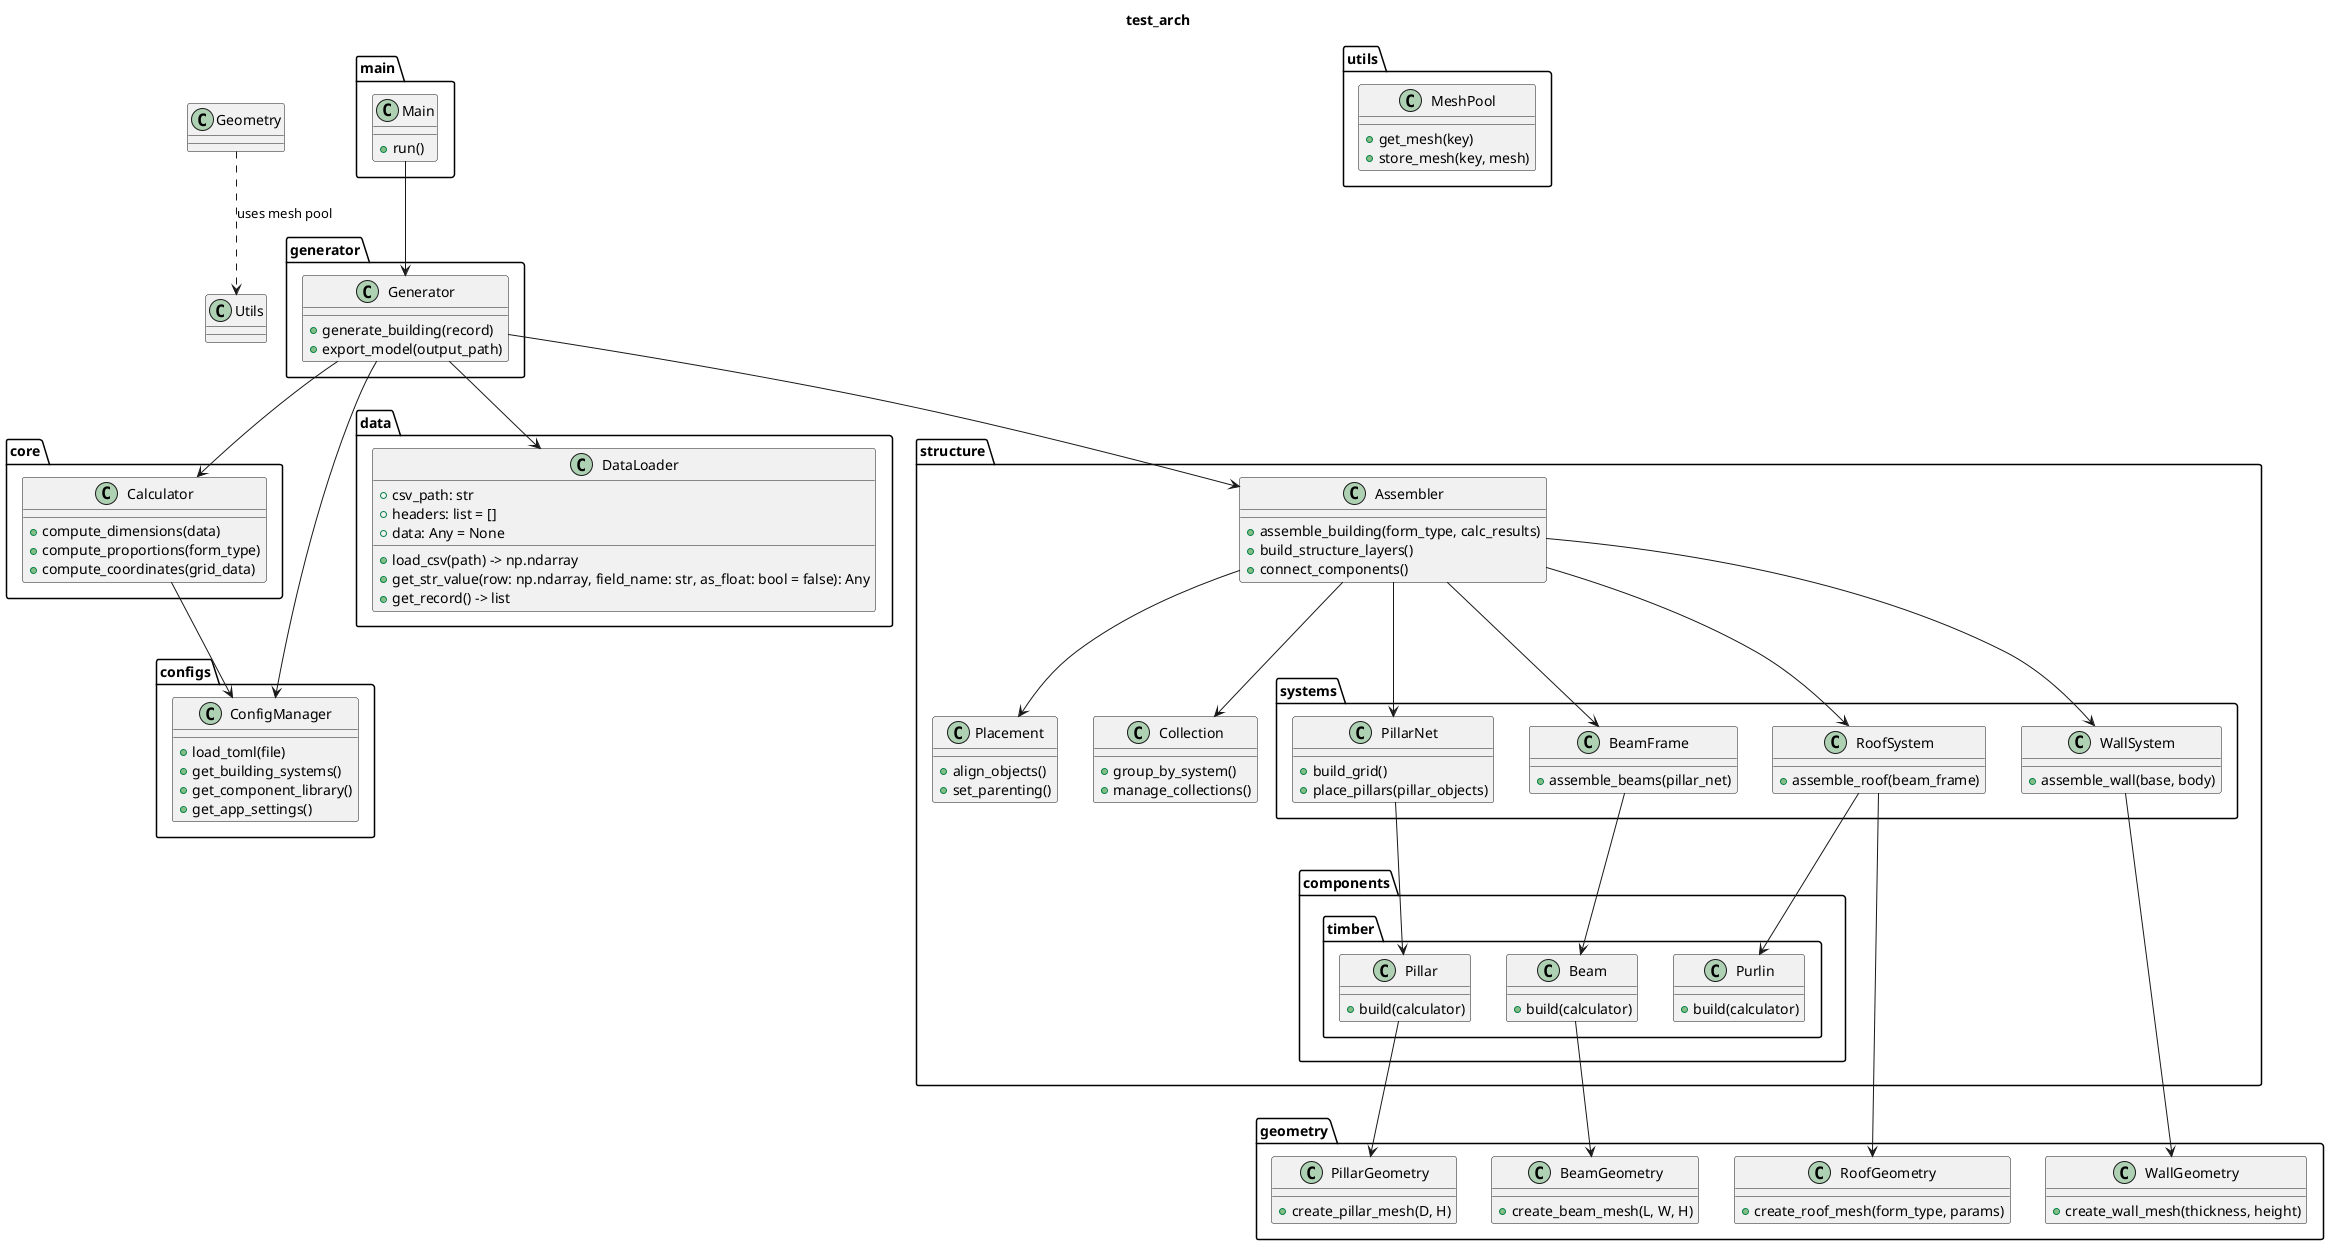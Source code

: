 @startuml test
title test_arch

' ==============================
' 一级结构：配置 / 数据 / 核心逻辑 / 几何建模 / 构件组装 / 工具 / 主程序
' ==============================
package "configs" {
    class ConfigManager {
        +load_toml(file)
        +get_building_systems()
        +get_component_library()
        +get_app_settings()
    }
}

package "data" {
    class DataLoader {
        + csv_path: str
        + headers: list = []
        + data: Any = None

        + load_csv(path) -> np.ndarray
        + get_str_value(row: np.ndarray, field_name: str, as_float: bool = false): Any
        + get_record() -> list
    }
}

package "core" {
    class Calculator {
        + compute_dimensions(data)
        + compute_proportions(form_type)
        + compute_coordinates(grid_data)
    }
}

package "geometry" {
    class PillarGeometry {
        + create_pillar_mesh(D, H)
    }
    class BeamGeometry {
        + create_beam_mesh(L, W, H)
    }
    class RoofGeometry {
        + create_roof_mesh(form_type, params)
    }
    class WallGeometry {
        + create_wall_mesh(thickness, height)
    }
}

package "structure.components.timber" {
    class Pillar {
        + build(calculator)
    }
    class Beam {
        + build(calculator)
    }
    class Purlin {
        + build(calculator)
    }
}

package "structure.systems" {
    class PillarNet {
        + build_grid()
        + place_pillars(pillar_objects)
    }
    class BeamFrame {
        + assemble_beams(pillar_net)
    }
    class RoofSystem {
        + assemble_roof(beam_frame)
    }
    class WallSystem {
        + assemble_wall(base, body)
    }
}

package "structure" {
    class Assembler {
        + assemble_building(form_type, calc_results)
        + build_structure_layers()
        + connect_components()
    }

    class Placement {
        + align_objects()
        + set_parenting()
    }

    class Collection {
        + group_by_system()
        + manage_collections()
    }
}

package "utils" {
    class MeshPool {
        + get_mesh(key)
        + store_mesh(key, mesh)
    }
}

package "generator" {
    class Generator {
        + generate_building(record)
        + export_model(output_path)
    }
}

package "main" {
    class Main {
        + run()
    }
}

' ==============================
' 模块间依赖关系
' ==============================
Main --> Generator
Generator --> DataLoader
Generator --> ConfigManager
Generator --> Calculator
Generator --> Assembler
Assembler --> PillarNet
Assembler --> BeamFrame
Assembler --> RoofSystem
Assembler --> WallSystem
Assembler --> Placement
Assembler --> Collection
PillarNet --> Pillar
BeamFrame --> Beam
RoofSystem --> Purlin
WallSystem --> WallGeometry
Pillar --> PillarGeometry
Beam --> BeamGeometry
RoofSystem --> RoofGeometry
Calculator --> ConfigManager
Geometry ..> Utils : uses mesh pool
@enduml